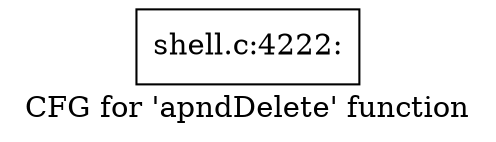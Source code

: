 digraph "CFG for 'apndDelete' function" {
	label="CFG for 'apndDelete' function";

	Node0x5602768eb900 [shape=record,label="{shell.c:4222:}"];
}
